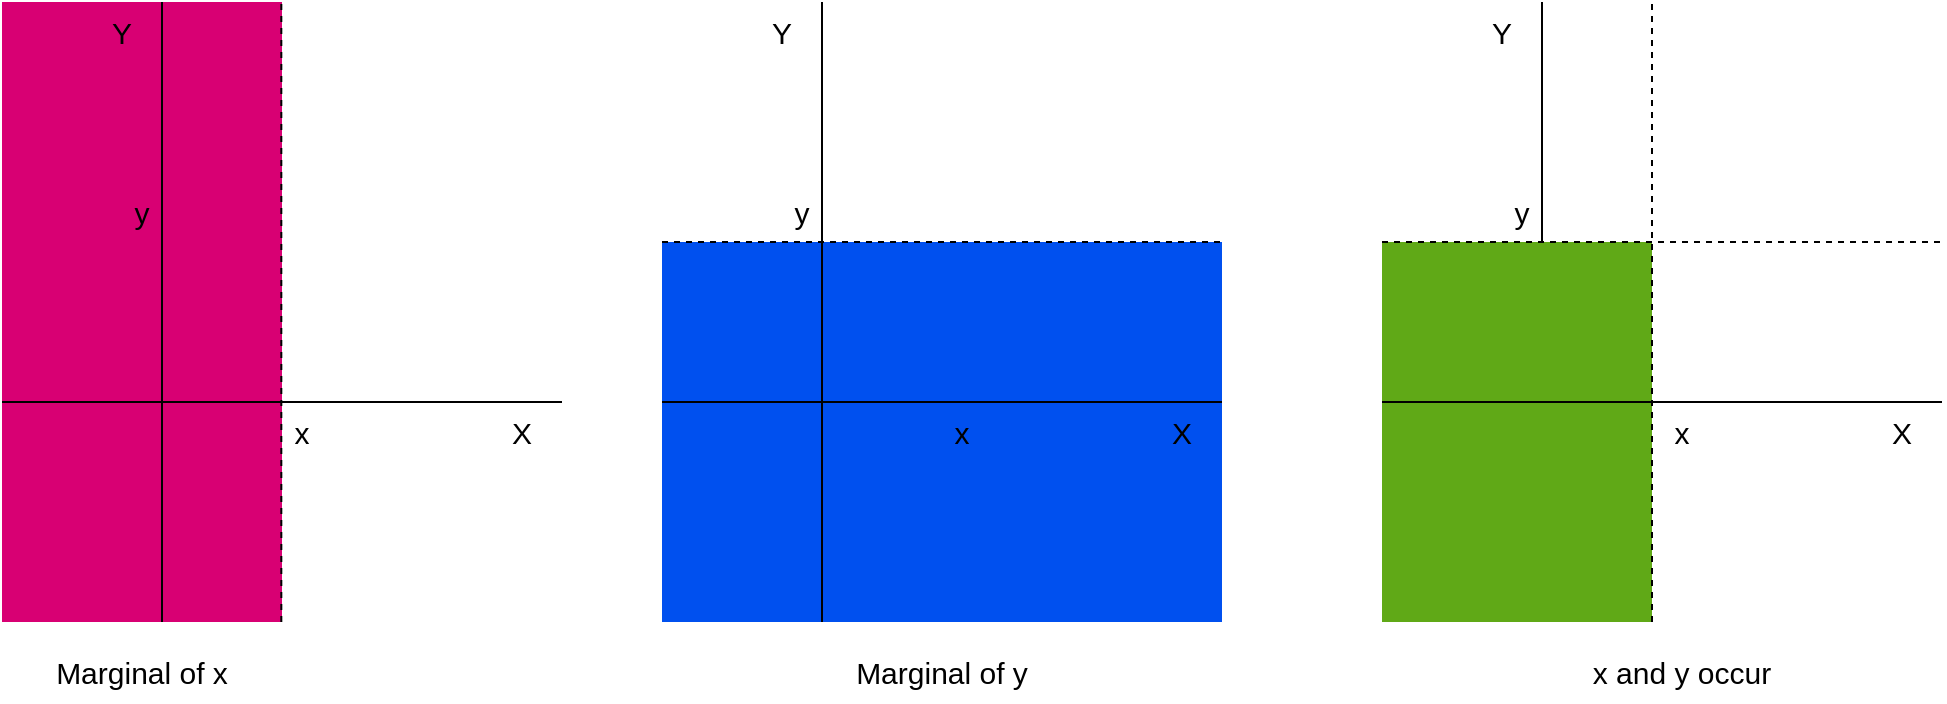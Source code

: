 <mxfile>
    <diagram id="QYm0lqHLTIpKZlkfwuPc" name="Page-1">
        <mxGraphModel dx="1256" dy="1353" grid="1" gridSize="10" guides="1" tooltips="1" connect="1" arrows="1" fold="1" page="1" pageScale="1" pageWidth="850" pageHeight="1100" math="0" shadow="0">
            <root>
                <mxCell id="0"/>
                <mxCell id="1" parent="0"/>
                <mxCell id="7" value="" style="rounded=0;whiteSpace=wrap;html=1;strokeColor=none;fillColor=#d80073;fontColor=#ffffff;" vertex="1" parent="1">
                    <mxGeometry y="40" width="140" height="310" as="geometry"/>
                </mxCell>
                <mxCell id="2" value="" style="endArrow=none;html=1;" edge="1" parent="1">
                    <mxGeometry width="50" height="50" relative="1" as="geometry">
                        <mxPoint x="80" y="350" as="sourcePoint"/>
                        <mxPoint x="80" y="40" as="targetPoint"/>
                    </mxGeometry>
                </mxCell>
                <mxCell id="3" value="" style="endArrow=none;html=1;" edge="1" parent="1">
                    <mxGeometry width="50" height="50" relative="1" as="geometry">
                        <mxPoint y="240" as="sourcePoint"/>
                        <mxPoint x="280" y="240" as="targetPoint"/>
                    </mxGeometry>
                </mxCell>
                <mxCell id="4" value="x" style="text;html=1;strokeColor=none;fillColor=none;align=center;verticalAlign=middle;whiteSpace=wrap;rounded=0;fontSize=15;" vertex="1" parent="1">
                    <mxGeometry x="130" y="240" width="40" height="30" as="geometry"/>
                </mxCell>
                <mxCell id="8" value="" style="endArrow=none;html=1;dashed=1;" edge="1" parent="1">
                    <mxGeometry width="50" height="50" relative="1" as="geometry">
                        <mxPoint x="139.66" y="350" as="sourcePoint"/>
                        <mxPoint x="139.66" y="40" as="targetPoint"/>
                    </mxGeometry>
                </mxCell>
                <mxCell id="14" value="Y" style="text;html=1;strokeColor=none;fillColor=none;align=center;verticalAlign=middle;whiteSpace=wrap;rounded=0;fontSize=15;" vertex="1" parent="1">
                    <mxGeometry x="40" y="40" width="40" height="30" as="geometry"/>
                </mxCell>
                <mxCell id="15" value="X" style="text;html=1;strokeColor=none;fillColor=none;align=center;verticalAlign=middle;whiteSpace=wrap;rounded=0;fontSize=15;" vertex="1" parent="1">
                    <mxGeometry x="240" y="240" width="40" height="30" as="geometry"/>
                </mxCell>
                <mxCell id="16" value="y" style="text;html=1;strokeColor=none;fillColor=none;align=center;verticalAlign=middle;whiteSpace=wrap;rounded=0;fontSize=15;" vertex="1" parent="1">
                    <mxGeometry x="60" y="130" width="20" height="30" as="geometry"/>
                </mxCell>
                <mxCell id="17" value="" style="rounded=0;whiteSpace=wrap;html=1;strokeColor=none;fillColor=#0050ef;fontColor=#ffffff;" vertex="1" parent="1">
                    <mxGeometry x="330" y="160" width="280" height="190" as="geometry"/>
                </mxCell>
                <mxCell id="18" value="" style="endArrow=none;html=1;" edge="1" parent="1">
                    <mxGeometry width="50" height="50" relative="1" as="geometry">
                        <mxPoint x="410" y="350" as="sourcePoint"/>
                        <mxPoint x="410" y="40" as="targetPoint"/>
                    </mxGeometry>
                </mxCell>
                <mxCell id="19" value="" style="endArrow=none;html=1;" edge="1" parent="1">
                    <mxGeometry width="50" height="50" relative="1" as="geometry">
                        <mxPoint x="330" y="240" as="sourcePoint"/>
                        <mxPoint x="610" y="240" as="targetPoint"/>
                    </mxGeometry>
                </mxCell>
                <mxCell id="20" value="x" style="text;html=1;strokeColor=none;fillColor=none;align=center;verticalAlign=middle;whiteSpace=wrap;rounded=0;fontSize=15;" vertex="1" parent="1">
                    <mxGeometry x="460" y="240" width="40" height="30" as="geometry"/>
                </mxCell>
                <mxCell id="21" value="" style="endArrow=none;html=1;dashed=1;entryX=1;entryY=0;entryDx=0;entryDy=0;exitX=0;exitY=0;exitDx=0;exitDy=0;" edge="1" parent="1" source="17" target="17">
                    <mxGeometry width="50" height="50" relative="1" as="geometry">
                        <mxPoint x="469.66" y="350" as="sourcePoint"/>
                        <mxPoint x="469.66" y="40" as="targetPoint"/>
                    </mxGeometry>
                </mxCell>
                <mxCell id="22" value="Y" style="text;html=1;strokeColor=none;fillColor=none;align=center;verticalAlign=middle;whiteSpace=wrap;rounded=0;fontSize=15;" vertex="1" parent="1">
                    <mxGeometry x="370" y="40" width="40" height="30" as="geometry"/>
                </mxCell>
                <mxCell id="23" value="X" style="text;html=1;strokeColor=none;fillColor=none;align=center;verticalAlign=middle;whiteSpace=wrap;rounded=0;fontSize=15;" vertex="1" parent="1">
                    <mxGeometry x="570" y="240" width="40" height="30" as="geometry"/>
                </mxCell>
                <mxCell id="24" value="y" style="text;html=1;strokeColor=none;fillColor=none;align=center;verticalAlign=middle;whiteSpace=wrap;rounded=0;fontSize=15;" vertex="1" parent="1">
                    <mxGeometry x="390" y="130" width="20" height="30" as="geometry"/>
                </mxCell>
                <mxCell id="26" value="" style="endArrow=none;html=1;" edge="1" parent="1">
                    <mxGeometry width="50" height="50" relative="1" as="geometry">
                        <mxPoint x="770" y="350" as="sourcePoint"/>
                        <mxPoint x="770" y="40" as="targetPoint"/>
                    </mxGeometry>
                </mxCell>
                <mxCell id="28" value="x" style="text;html=1;strokeColor=none;fillColor=none;align=center;verticalAlign=middle;whiteSpace=wrap;rounded=0;fontSize=15;" vertex="1" parent="1">
                    <mxGeometry x="820" y="240" width="40" height="30" as="geometry"/>
                </mxCell>
                <mxCell id="30" value="Y" style="text;html=1;strokeColor=none;fillColor=none;align=center;verticalAlign=middle;whiteSpace=wrap;rounded=0;fontSize=15;" vertex="1" parent="1">
                    <mxGeometry x="730" y="40" width="40" height="30" as="geometry"/>
                </mxCell>
                <mxCell id="31" value="X" style="text;html=1;strokeColor=none;fillColor=none;align=center;verticalAlign=middle;whiteSpace=wrap;rounded=0;fontSize=15;" vertex="1" parent="1">
                    <mxGeometry x="930" y="240" width="40" height="30" as="geometry"/>
                </mxCell>
                <mxCell id="32" value="y" style="text;html=1;strokeColor=none;fillColor=none;align=center;verticalAlign=middle;whiteSpace=wrap;rounded=0;fontSize=15;" vertex="1" parent="1">
                    <mxGeometry x="750" y="130" width="20" height="30" as="geometry"/>
                </mxCell>
                <mxCell id="33" value="" style="rounded=0;whiteSpace=wrap;html=1;strokeColor=none;fillColor=#60a917;fontColor=#ffffff;" vertex="1" parent="1">
                    <mxGeometry x="690" y="160" width="135" height="190" as="geometry"/>
                </mxCell>
                <mxCell id="34" value="" style="endArrow=none;html=1;dashed=1;" edge="1" parent="1">
                    <mxGeometry width="50" height="50" relative="1" as="geometry">
                        <mxPoint x="825.0" y="350" as="sourcePoint"/>
                        <mxPoint x="825.0" y="40" as="targetPoint"/>
                    </mxGeometry>
                </mxCell>
                <mxCell id="29" value="" style="endArrow=none;html=1;dashed=1;entryX=1;entryY=0;entryDx=0;entryDy=0;" edge="1" parent="1">
                    <mxGeometry width="50" height="50" relative="1" as="geometry">
                        <mxPoint x="690" y="160" as="sourcePoint"/>
                        <mxPoint x="970" y="160" as="targetPoint"/>
                    </mxGeometry>
                </mxCell>
                <mxCell id="27" value="" style="endArrow=none;html=1;" edge="1" parent="1">
                    <mxGeometry width="50" height="50" relative="1" as="geometry">
                        <mxPoint x="690" y="240" as="sourcePoint"/>
                        <mxPoint x="970" y="240" as="targetPoint"/>
                    </mxGeometry>
                </mxCell>
                <mxCell id="35" value="Marginal of x" style="text;html=1;strokeColor=none;fillColor=none;align=center;verticalAlign=middle;whiteSpace=wrap;rounded=0;fontSize=15;" vertex="1" parent="1">
                    <mxGeometry x="20" y="360" width="100" height="30" as="geometry"/>
                </mxCell>
                <mxCell id="36" value="Marginal of y" style="text;html=1;strokeColor=none;fillColor=none;align=center;verticalAlign=middle;whiteSpace=wrap;rounded=0;fontSize=15;" vertex="1" parent="1">
                    <mxGeometry x="420" y="360" width="100" height="30" as="geometry"/>
                </mxCell>
                <mxCell id="37" value="x and y occur" style="text;html=1;strokeColor=none;fillColor=none;align=center;verticalAlign=middle;whiteSpace=wrap;rounded=0;fontSize=15;" vertex="1" parent="1">
                    <mxGeometry x="790" y="360" width="100" height="30" as="geometry"/>
                </mxCell>
            </root>
        </mxGraphModel>
    </diagram>
</mxfile>